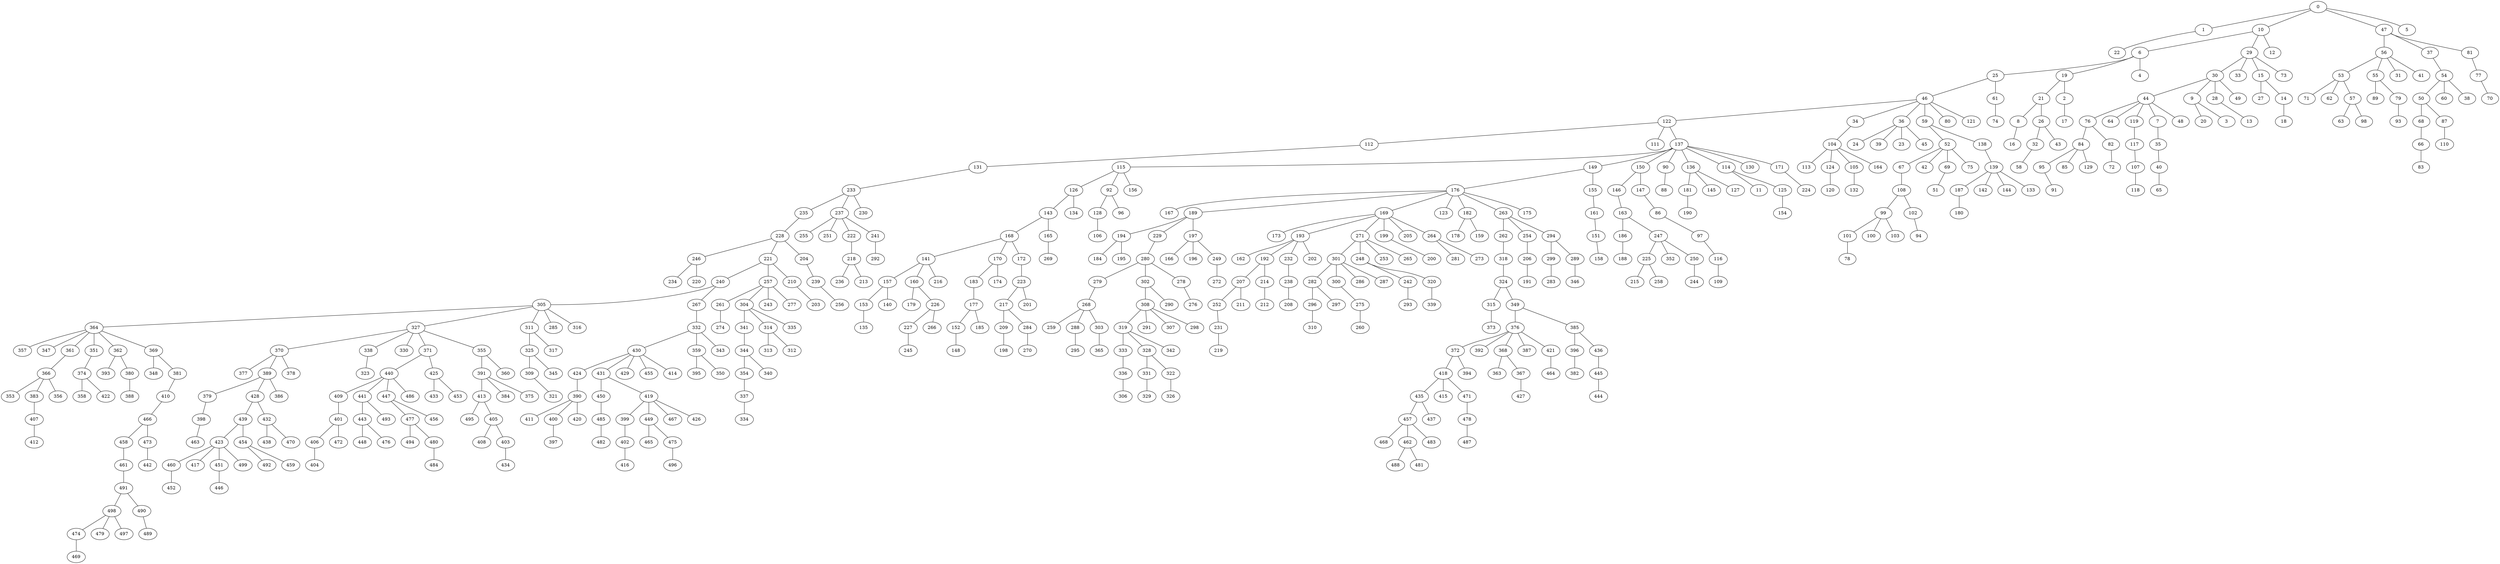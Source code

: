 graph 666{
0  [Label = "0 (0.00)"]
1  [Label = "1 (0.59)"]
10  [Label = "10 (0.90)"]
6  [Label = "6 (1.08)"]
47  [Label = "47 (1.10)"]
25  [Label = "25 (1.46)"]
19  [Label = "19 (1.57)"]
21  [Label = "21 (1.66)"]
2  [Label = "2 (1.75)"]
56  [Label = "56 (1.76)"]
46  [Label = "46 (1.87)"]
29  [Label = "29 (1.89)"]
30  [Label = "30 (1.97)"]
37  [Label = "37 (2.01)"]
54  [Label = "54 (2.03)"]
8  [Label = "8 (2.03)"]
122  [Label = "122 (2.05)"]
44  [Label = "44 (2.07)"]
4  [Label = "4 (2.08)"]
53  [Label = "53 (2.09)"]
55  [Label = "55 (2.13)"]
9  [Label = "9 (2.13)"]
34  [Label = "34 (2.16)"]
31  [Label = "31 (2.23)"]
20  [Label = "20 (2.30)"]
36  [Label = "36 (2.32)"]
50  [Label = "50 (2.33)"]
33  [Label = "33 (2.33)"]
112  [Label = "112 (2.36)"]
71  [Label = "71 (2.37)"]
76  [Label = "76 (2.45)"]
64  [Label = "64 (2.48)"]
59  [Label = "59 (2.48)"]
15  [Label = "15 (2.49)"]
5  [Label = "5 (2.49)"]
119  [Label = "119 (2.53)"]
28  [Label = "28 (2.54)"]
111  [Label = "111 (2.54)"]
137  [Label = "137 (2.55)"]
7  [Label = "7 (2.60)"]
24  [Label = "24 (2.62)"]
60  [Label = "60 (2.66)"]
26  [Label = "26 (2.67)"]
35  [Label = "35 (2.69)"]
38  [Label = "38 (2.69)"]
3  [Label = "3 (2.73)"]
40  [Label = "40 (2.75)"]
68  [Label = "68 (2.75)"]
52  [Label = "52 (2.82)"]
115  [Label = "115 (2.83)"]
67  [Label = "67 (2.88)"]
42  [Label = "42 (2.89)"]
22  [Label = "22 (2.89)"]
149  [Label = "149 (2.93)"]
27  [Label = "27 (2.93)"]
66  [Label = "66 (2.94)"]
39  [Label = "39 (3.00)"]
69  [Label = "69 (3.02)"]
80  [Label = "80 (3.03)"]
126  [Label = "126 (3.06)"]
51  [Label = "51 (3.08)"]
150  [Label = "150 (3.12)"]
83  [Label = "83 (3.14)"]
84  [Label = "84 (3.14)"]
90  [Label = "90 (3.15)"]
73  [Label = "73 (3.18)"]
62  [Label = "62 (3.21)"]
143  [Label = "143 (3.21)"]
117  [Label = "117 (3.21)"]
107  [Label = "107 (3.22)"]
121  [Label = "121 (3.24)"]
138  [Label = "138 (3.25)"]
81  [Label = "81 (3.25)"]
168  [Label = "168 (3.26)"]
12  [Label = "12 (3.26)"]
108  [Label = "108 (3.29)"]
139  [Label = "139 (3.31)"]
14  [Label = "14 (3.32)"]
13  [Label = "13 (3.32)"]
136  [Label = "136 (3.32)"]
104  [Label = "104 (3.33)"]
57  [Label = "57 (3.37)"]
131  [Label = "131 (3.38)"]
99  [Label = "99 (3.41)"]
63  [Label = "63 (3.43)"]
187  [Label = "187 (3.43)"]
146  [Label = "146 (3.44)"]
165  [Label = "165 (3.47)"]
176  [Label = "176 (3.47)"]
49  [Label = "49 (3.47)"]
17  [Label = "17 (3.48)"]
18  [Label = "18 (3.48)"]
98  [Label = "98 (3.52)"]
167  [Label = "167 (3.52)"]
32  [Label = "32 (3.53)"]
181  [Label = "181 (3.54)"]
114  [Label = "114 (3.57)"]
155  [Label = "155 (3.58)"]
82  [Label = "82 (3.58)"]
95  [Label = "95 (3.61)"]
161  [Label = "161 (3.63)"]
92  [Label = "92 (3.64)"]
189  [Label = "189 (3.64)"]
169  [Label = "169 (3.64)"]
113  [Label = "113 (3.64)"]
61  [Label = "61 (3.65)"]
141  [Label = "141 (3.65)"]
123  [Label = "123 (3.66)"]
170  [Label = "170 (3.67)"]
151  [Label = "151 (3.73)"]
102  [Label = "102 (3.74)"]
118  [Label = "118 (3.75)"]
145  [Label = "145 (3.75)"]
58  [Label = "58 (3.75)"]
130  [Label = "130 (3.78)"]
182  [Label = "182 (3.81)"]
183  [Label = "183 (3.84)"]
85  [Label = "85 (3.86)"]
142  [Label = "142 (3.86)"]
172  [Label = "172 (3.87)"]
94  [Label = "94 (3.88)"]
157  [Label = "157 (3.89)"]
173  [Label = "173 (3.89)"]
77  [Label = "77 (3.89)"]
156  [Label = "156 (3.90)"]
160  [Label = "160 (3.91)"]
89  [Label = "89 (3.92)"]
23  [Label = "23 (3.94)"]
75  [Label = "75 (3.94)"]
79  [Label = "79 (3.96)"]
101  [Label = "101 (3.98)"]
193  [Label = "193 (3.99)"]
153  [Label = "153 (4.00)"]
163  [Label = "163 (4.02)"]
158  [Label = "158 (4.02)"]
87  [Label = "87 (4.02)"]
41  [Label = "41 (4.05)"]
124  [Label = "124 (4.06)"]
70  [Label = "70 (4.08)"]
171  [Label = "171 (4.08)"]
134  [Label = "134 (4.08)"]
174  [Label = "174 (4.10)"]
179  [Label = "179 (4.11)"]
190  [Label = "190 (4.12)"]
65  [Label = "65 (4.12)"]
78  [Label = "78 (4.13)"]
178  [Label = "178 (4.15)"]
135  [Label = "135 (4.15)"]
159  [Label = "159 (4.17)"]
144  [Label = "144 (4.18)"]
91  [Label = "91 (4.18)"]
74  [Label = "74 (4.18)"]
233  [Label = "233 (4.20)"]
120  [Label = "120 (4.22)"]
128  [Label = "128 (4.23)"]
194  [Label = "194 (4.24)"]
105  [Label = "105 (4.24)"]
235  [Label = "235 (4.24)"]
72  [Label = "72 (4.25)"]
177  [Label = "177 (4.25)"]
229  [Label = "229 (4.26)"]
48  [Label = "48 (4.28)"]
271  [Label = "271 (4.29)"]
162  [Label = "162 (4.29)"]
11  [Label = "11 (4.31)"]
43  [Label = "43 (4.32)"]
199  [Label = "199 (4.33)"]
147  [Label = "147 (4.33)"]
133  [Label = "133 (4.34)"]
45  [Label = "45 (4.34)"]
152  [Label = "152 (4.35)"]
280  [Label = "280 (4.35)"]
86  [Label = "86 (4.40)"]
88  [Label = "88 (4.40)"]
192  [Label = "192 (4.41)"]
197  [Label = "197 (4.43)"]
100  [Label = "100 (4.45)"]
125  [Label = "125 (4.45)"]
232  [Label = "232 (4.49)"]
106  [Label = "106 (4.49)"]
186  [Label = "186 (4.52)"]
228  [Label = "228 (4.53)"]
96  [Label = "96 (4.54)"]
263  [Label = "263 (4.56)"]
246  [Label = "246 (4.58)"]
279  [Label = "279 (4.59)"]
93  [Label = "93 (4.59)"]
129  [Label = "129 (4.62)"]
166  [Label = "166 (4.62)"]
223  [Label = "223 (4.63)"]
221  [Label = "221 (4.64)"]
97  [Label = "97 (4.64)"]
140  [Label = "140 (4.64)"]
127  [Label = "127 (4.65)"]
240  [Label = "240 (4.66)"]
180  [Label = "180 (4.71)"]
237  [Label = "237 (4.72)"]
103  [Label = "103 (4.72)"]
207  [Label = "207 (4.72)"]
255  [Label = "255 (4.72)"]
205  [Label = "205 (4.74)"]
184  [Label = "184 (4.74)"]
251  [Label = "251 (4.75)"]
257  [Label = "257 (4.76)"]
217  [Label = "217 (4.76)"]
305  [Label = "305 (4.76)"]
234  [Label = "234 (4.79)"]
154  [Label = "154 (4.85)"]
262  [Label = "262 (4.85)"]
175  [Label = "175 (4.86)"]
268  [Label = "268 (4.86)"]
132  [Label = "132 (4.87)"]
222  [Label = "222 (4.90)"]
204  [Label = "204 (4.92)"]
259  [Label = "259 (4.93)"]
16  [Label = "16 (5.00)"]
195  [Label = "195 (5.00)"]
301  [Label = "301 (5.00)"]
239  [Label = "239 (5.03)"]
116  [Label = "116 (5.04)"]
109  [Label = "109 (5.04)"]
188  [Label = "188 (5.04)"]
261  [Label = "261 (5.09)"]
302  [Label = "302 (5.12)"]
185  [Label = "185 (5.14)"]
288  [Label = "288 (5.15)"]
164  [Label = "164 (5.18)"]
364  [Label = "364 (5.23)"]
264  [Label = "264 (5.24)"]
148  [Label = "148 (5.24)"]
226  [Label = "226 (5.26)"]
278  [Label = "278 (5.29)"]
254  [Label = "254 (5.31)"]
247  [Label = "247 (5.32)"]
218  [Label = "218 (5.35)"]
248  [Label = "248 (5.38)"]
238  [Label = "238 (5.38)"]
252  [Label = "252 (5.41)"]
304  [Label = "304 (5.41)"]
196  [Label = "196 (5.41)"]
206  [Label = "206 (5.42)"]
308  [Label = "308 (5.42)"]
191  [Label = "191 (5.42)"]
214  [Label = "214 (5.44)"]
110  [Label = "110 (5.45)"]
267  [Label = "267 (5.47)"]
295  [Label = "295 (5.48)"]
282  [Label = "282 (5.48)"]
300  [Label = "300 (5.48)"]
225  [Label = "225 (5.48)"]
294  [Label = "294 (5.49)"]
212  [Label = "212 (5.50)"]
269  [Label = "269 (5.55)"]
227  [Label = "227 (5.56)"]
242  [Label = "242 (5.57)"]
231  [Label = "231 (5.58)"]
209  [Label = "209 (5.59)"]
253  [Label = "253 (5.59)"]
215  [Label = "215 (5.60)"]
357  [Label = "357 (5.60)"]
299  [Label = "299 (5.61)"]
220  [Label = "220 (5.61)"]
258  [Label = "258 (5.62)"]
208  [Label = "208 (5.63)"]
249  [Label = "249 (5.64)"]
256  [Label = "256 (5.64)"]
236  [Label = "236 (5.65)"]
289  [Label = "289 (5.66)"]
224  [Label = "224 (5.66)"]
276  [Label = "276 (5.67)"]
201  [Label = "201 (5.67)"]
318  [Label = "318 (5.68)"]
265  [Label = "265 (5.71)"]
216  [Label = "216 (5.72)"]
200  [Label = "200 (5.73)"]
327  [Label = "327 (5.73)"]
324  [Label = "324 (5.74)"]
275  [Label = "275 (5.77)"]
311  [Label = "311 (5.81)"]
319  [Label = "319 (5.81)"]
296  [Label = "296 (5.81)"]
245  [Label = "245 (5.84)"]
291  [Label = "291 (5.84)"]
210  [Label = "210 (5.87)"]
283  [Label = "283 (5.88)"]
325  [Label = "325 (5.91)"]
341  [Label = "341 (5.93)"]
314  [Label = "314 (5.93)"]
203  [Label = "203 (5.94)"]
286  [Label = "286 (5.97)"]
370  [Label = "370 (5.99)"]
260  [Label = "260 (6.00)"]
332  [Label = "332 (6.04)"]
309  [Label = "309 (6.04)"]
347  [Label = "347 (6.05)"]
377  [Label = "377 (6.06)"]
281  [Label = "281 (6.07)"]
338  [Label = "338 (6.08)"]
293  [Label = "293 (6.10)"]
198  [Label = "198 (6.10)"]
307  [Label = "307 (6.13)"]
230  [Label = "230 (6.15)"]
313  [Label = "313 (6.16)"]
333  [Label = "333 (6.20)"]
284  [Label = "284 (6.20)"]
297  [Label = "297 (6.20)"]
274  [Label = "274 (6.21)"]
345  [Label = "345 (6.21)"]
273  [Label = "273 (6.25)"]
241  [Label = "241 (6.27)"]
361  [Label = "361 (6.28)"]
352  [Label = "352 (6.28)"]
330  [Label = "330 (6.28)"]
213  [Label = "213 (6.29)"]
287  [Label = "287 (6.30)"]
298  [Label = "298 (6.33)"]
250  [Label = "250 (6.34)"]
285  [Label = "285 (6.35)"]
312  [Label = "312 (6.39)"]
310  [Label = "310 (6.39)"]
303  [Label = "303 (6.39)"]
351  [Label = "351 (6.41)"]
315  [Label = "315 (6.41)"]
244  [Label = "244 (6.43)"]
335  [Label = "335 (6.44)"]
328  [Label = "328 (6.47)"]
344  [Label = "344 (6.48)"]
336  [Label = "336 (6.48)"]
354  [Label = "354 (6.53)"]
272  [Label = "272 (6.54)"]
243  [Label = "243 (6.56)"]
277  [Label = "277 (6.57)"]
266  [Label = "266 (6.60)"]
323  [Label = "323 (6.61)"]
340  [Label = "340 (6.68)"]
321  [Label = "321 (6.69)"]
331  [Label = "331 (6.70)"]
219  [Label = "219 (6.70)"]
430  [Label = "430 (6.72)"]
362  [Label = "362 (6.72)"]
211  [Label = "211 (6.73)"]
317  [Label = "317 (6.75)"]
349  [Label = "349 (6.75)"]
202  [Label = "202 (6.84)"]
376  [Label = "376 (6.88)"]
371  [Label = "371 (6.90)"]
389  [Label = "389 (6.94)"]
355  [Label = "355 (6.96)"]
322  [Label = "322 (6.97)"]
374  [Label = "374 (6.99)"]
391  [Label = "391 (6.99)"]
337  [Label = "337 (7.02)"]
372  [Label = "372 (7.04)"]
306  [Label = "306 (7.05)"]
385  [Label = "385 (7.06)"]
346  [Label = "346 (7.06)"]
379  [Label = "379 (7.08)"]
440  [Label = "440 (7.13)"]
334  [Label = "334 (7.15)"]
320  [Label = "320 (7.16)"]
339  [Label = "339 (7.21)"]
290  [Label = "290 (7.30)"]
425  [Label = "425 (7.30)"]
358  [Label = "358 (7.39)"]
359  [Label = "359 (7.40)"]
378  [Label = "378 (7.40)"]
366  [Label = "366 (7.40)"]
395  [Label = "395 (7.43)"]
413  [Label = "413 (7.44)"]
392  [Label = "392 (7.45)"]
365  [Label = "365 (7.48)"]
353  [Label = "353 (7.52)"]
369  [Label = "369 (7.55)"]
368  [Label = "368 (7.59)"]
373  [Label = "373 (7.60)"]
350  [Label = "350 (7.61)"]
409  [Label = "409 (7.64)"]
428  [Label = "428 (7.66)"]
424  [Label = "424 (7.67)"]
316  [Label = "316 (7.70)"]
439  [Label = "439 (7.70)"]
348  [Label = "348 (7.70)"]
360  [Label = "360 (7.71)"]
386  [Label = "386 (7.71)"]
390  [Label = "390 (7.79)"]
343  [Label = "343 (7.79)"]
401  [Label = "401 (7.82)"]
418  [Label = "418 (7.84)"]
381  [Label = "381 (7.86)"]
292  [Label = "292 (7.95)"]
383  [Label = "383 (7.97)"]
396  [Label = "396 (7.99)"]
431  [Label = "431 (7.99)"]
342  [Label = "342 (8.02)"]
326  [Label = "326 (8.12)"]
270  [Label = "270 (8.14)"]
495  [Label = "495 (8.16)"]
407  [Label = "407 (8.18)"]
329  [Label = "329 (8.22)"]
435  [Label = "435 (8.23)"]
406  [Label = "406 (8.27)"]
411  [Label = "411 (8.35)"]
393  [Label = "393 (8.36)"]
387  [Label = "387 (8.40)"]
450  [Label = "450 (8.43)"]
419  [Label = "419 (8.44)"]
382  [Label = "382 (8.45)"]
363  [Label = "363 (8.45)"]
399  [Label = "399 (8.46)"]
410  [Label = "410 (8.47)"]
356  [Label = "356 (8.48)"]
432  [Label = "432 (8.52)"]
384  [Label = "384 (8.52)"]
415  [Label = "415 (8.54)"]
441  [Label = "441 (8.54)"]
400  [Label = "400 (8.54)"]
449  [Label = "449 (8.57)"]
375  [Label = "375 (8.60)"]
438  [Label = "438 (8.60)"]
466  [Label = "466 (8.64)"]
423  [Label = "423 (8.65)"]
397  [Label = "397 (8.65)"]
380  [Label = "380 (8.65)"]
457  [Label = "457 (8.71)"]
467  [Label = "467 (8.73)"]
405  [Label = "405 (8.77)"]
436  [Label = "436 (8.77)"]
398  [Label = "398 (8.78)"]
402  [Label = "402 (8.78)"]
422  [Label = "422 (8.79)"]
465  [Label = "465 (8.83)"]
408  [Label = "408 (8.85)"]
460  [Label = "460 (8.89)"]
388  [Label = "388 (8.89)"]
429  [Label = "429 (8.94)"]
447  [Label = "447 (8.96)"]
404  [Label = "404 (8.97)"]
477  [Label = "477 (9.01)"]
437  [Label = "437 (9.02)"]
367  [Label = "367 (9.03)"]
394  [Label = "394 (9.04)"]
486  [Label = "486 (9.07)"]
417  [Label = "417 (9.10)"]
475  [Label = "475 (9.10)"]
455  [Label = "455 (9.13)"]
468  [Label = "468 (9.14)"]
426  [Label = "426 (9.20)"]
463  [Label = "463 (9.24)"]
456  [Label = "456 (9.26)"]
458  [Label = "458 (9.27)"]
485  [Label = "485 (9.30)"]
462  [Label = "462 (9.32)"]
416  [Label = "416 (9.35)"]
421  [Label = "421 (9.38)"]
454  [Label = "454 (9.38)"]
445  [Label = "445 (9.38)"]
461  [Label = "461 (9.43)"]
491  [Label = "491 (9.43)"]
414  [Label = "414 (9.44)"]
433  [Label = "433 (9.48)"]
488  [Label = "488 (9.53)"]
420  [Label = "420 (9.59)"]
492  [Label = "492 (9.59)"]
496  [Label = "496 (9.63)"]
443  [Label = "443 (9.63)"]
448  [Label = "448 (9.65)"]
444  [Label = "444 (9.66)"]
412  [Label = "412 (9.69)"]
498  [Label = "498 (9.72)"]
403  [Label = "403 (9.76)"]
472  [Label = "472 (9.77)"]
473  [Label = "473 (9.78)"]
453  [Label = "453 (9.83)"]
427  [Label = "427 (9.83)"]
474  [Label = "474 (9.86)"]
469  [Label = "469 (9.87)"]
451  [Label = "451 (9.95)"]
482  [Label = "482 (10.00)"]
446  [Label = "446 (10.04)"]
459  [Label = "459 (10.11)"]
483  [Label = "483 (10.17)"]
494  [Label = "494 (10.19)"]
471  [Label = "471 (10.23)"]
478  [Label = "478 (10.29)"]
490  [Label = "490 (10.34)"]
479  [Label = "479 (10.39)"]
476  [Label = "476 (10.54)"]
442  [Label = "442 (10.55)"]
464  [Label = "464 (10.57)"]
452  [Label = "452 (10.58)"]
481  [Label = "481 (10.59)"]
487  [Label = "487 (10.83)"]
480  [Label = "480 (11.16)"]
499  [Label = "499 (11.19)"]
434  [Label = "434 (11.25)"]
489  [Label = "489 (11.36)"]
484  [Label = "484 (11.37)"]
470  [Label = "470 (11.39)"]
497  [Label = "497 (11.58)"]
493  [Label = "493 (12.34)"]

0--1  [Label = "0.59"]
0--10  [Label = "0.90"]
10--6  [Label = "0.18"]
0--47  [Label = "1.10"]
6--25  [Label = "0.38"]
6--19  [Label = "0.49"]
19--21  [Label = "0.09"]
19--2  [Label = "0.18"]
47--56  [Label = "0.66"]
25--46  [Label = "0.40"]
10--29  [Label = "0.99"]
29--30  [Label = "0.08"]
47--37  [Label = "0.91"]
37--54  [Label = "0.02"]
21--8  [Label = "0.37"]
46--122  [Label = "0.19"]
30--44  [Label = "0.10"]
6--4  [Label = "1.00"]
56--53  [Label = "0.33"]
56--55  [Label = "0.37"]
30--9  [Label = "0.17"]
46--34  [Label = "0.29"]
56--31  [Label = "0.47"]
9--20  [Label = "0.17"]
46--36  [Label = "0.45"]
54--50  [Label = "0.30"]
29--33  [Label = "0.44"]
122--112  [Label = "0.30"]
53--71  [Label = "0.28"]
44--76  [Label = "0.39"]
44--64  [Label = "0.41"]
46--59  [Label = "0.61"]
29--15  [Label = "0.60"]
0--5  [Label = "2.49"]
44--119  [Label = "0.46"]
30--28  [Label = "0.57"]
122--111  [Label = "0.49"]
122--137  [Label = "0.49"]
44--7  [Label = "0.53"]
36--24  [Label = "0.30"]
54--60  [Label = "0.63"]
21--26  [Label = "1.02"]
7--35  [Label = "0.09"]
54--38  [Label = "0.66"]
9--3  [Label = "0.60"]
35--40  [Label = "0.06"]
50--68  [Label = "0.42"]
59--52  [Label = "0.34"]
137--115  [Label = "0.28"]
52--67  [Label = "0.06"]
52--42  [Label = "0.07"]
1--22  [Label = "2.30"]
137--149  [Label = "0.38"]
15--27  [Label = "0.44"]
68--66  [Label = "0.18"]
36--39  [Label = "0.68"]
52--69  [Label = "0.21"]
46--80  [Label = "1.16"]
115--126  [Label = "0.23"]
69--51  [Label = "0.06"]
137--150  [Label = "0.57"]
66--83  [Label = "0.20"]
76--84  [Label = "0.69"]
137--90  [Label = "0.60"]
29--73  [Label = "1.30"]
53--62  [Label = "1.12"]
126--143  [Label = "0.15"]
119--117  [Label = "0.69"]
117--107  [Label = "0.01"]
46--121  [Label = "1.38"]
59--138  [Label = "0.77"]
47--81  [Label = "2.15"]
143--168  [Label = "0.05"]
10--12  [Label = "2.36"]
67--108  [Label = "0.41"]
138--139  [Label = "0.06"]
15--14  [Label = "0.83"]
28--13  [Label = "0.78"]
137--136  [Label = "0.78"]
34--104  [Label = "1.17"]
53--57  [Label = "1.28"]
112--131  [Label = "1.03"]
108--99  [Label = "0.12"]
57--63  [Label = "0.06"]
139--187  [Label = "0.11"]
150--146  [Label = "0.32"]
143--165  [Label = "0.25"]
149--176  [Label = "0.55"]
30--49  [Label = "1.50"]
2--17  [Label = "1.73"]
14--18  [Label = "0.16"]
57--98  [Label = "0.15"]
176--167  [Label = "0.05"]
26--32  [Label = "0.86"]
136--181  [Label = "0.21"]
137--114  [Label = "1.02"]
149--155  [Label = "0.65"]
76--82  [Label = "1.13"]
84--95  [Label = "0.47"]
155--161  [Label = "0.05"]
115--92  [Label = "0.81"]
176--189  [Label = "0.16"]
176--169  [Label = "0.17"]
104--113  [Label = "0.31"]
25--61  [Label = "2.19"]
168--141  [Label = "0.39"]
176--123  [Label = "0.19"]
168--170  [Label = "0.41"]
161--151  [Label = "0.10"]
108--102  [Label = "0.44"]
107--118  [Label = "0.52"]
136--145  [Label = "0.42"]
32--58  [Label = "0.22"]
137--130  [Label = "1.23"]
176--182  [Label = "0.34"]
170--183  [Label = "0.16"]
84--85  [Label = "0.72"]
139--142  [Label = "0.55"]
168--172  [Label = "0.60"]
102--94  [Label = "0.15"]
141--157  [Label = "0.24"]
169--173  [Label = "0.25"]
81--77  [Label = "0.64"]
115--156  [Label = "1.07"]
141--160  [Label = "0.25"]
55--89  [Label = "1.78"]
36--23  [Label = "1.62"]
52--75  [Label = "1.12"]
55--79  [Label = "1.83"]
99--101  [Label = "0.57"]
169--193  [Label = "0.35"]
157--153  [Label = "0.11"]
146--163  [Label = "0.58"]
151--158  [Label = "0.29"]
50--87  [Label = "1.70"]
56--41  [Label = "2.29"]
104--124  [Label = "0.74"]
77--70  [Label = "0.18"]
137--171  [Label = "1.54"]
126--134  [Label = "1.02"]
170--174  [Label = "0.43"]
160--179  [Label = "0.20"]
181--190  [Label = "0.58"]
40--65  [Label = "1.37"]
101--78  [Label = "0.15"]
182--178  [Label = "0.33"]
153--135  [Label = "0.15"]
182--159  [Label = "0.35"]
139--144  [Label = "0.86"]
95--91  [Label = "0.56"]
61--74  [Label = "0.53"]
131--233  [Label = "0.82"]
124--120  [Label = "0.16"]
92--128  [Label = "0.60"]
189--194  [Label = "0.60"]
104--105  [Label = "0.91"]
233--235  [Label = "0.04"]
82--72  [Label = "0.67"]
183--177  [Label = "0.41"]
189--229  [Label = "0.63"]
44--48  [Label = "2.22"]
169--271  [Label = "0.65"]
193--162  [Label = "0.30"]
114--11  [Label = "0.74"]
26--43  [Label = "1.65"]
169--199  [Label = "0.69"]
150--147  [Label = "1.22"]
139--133  [Label = "1.03"]
36--45  [Label = "2.02"]
177--152  [Label = "0.09"]
229--280  [Label = "0.09"]
147--86  [Label = "0.07"]
90--88  [Label = "1.26"]
193--192  [Label = "0.43"]
189--197  [Label = "0.79"]
99--100  [Label = "1.04"]
114--125  [Label = "0.88"]
193--232  [Label = "0.50"]
128--106  [Label = "0.26"]
163--186  [Label = "0.51"]
235--228  [Label = "0.28"]
92--96  [Label = "0.90"]
176--263  [Label = "1.09"]
228--246  [Label = "0.05"]
280--279  [Label = "0.24"]
79--93  [Label = "0.63"]
84--129  [Label = "1.48"]
197--166  [Label = "0.19"]
172--223  [Label = "0.76"]
228--221  [Label = "0.11"]
86--97  [Label = "0.24"]
157--140  [Label = "0.75"]
136--127  [Label = "1.32"]
221--240  [Label = "0.02"]
187--180  [Label = "1.28"]
233--237  [Label = "0.52"]
99--103  [Label = "1.31"]
192--207  [Label = "0.31"]
237--255  [Label = "0.01"]
169--205  [Label = "1.10"]
194--184  [Label = "0.51"]
237--251  [Label = "0.04"]
221--257  [Label = "0.12"]
223--217  [Label = "0.13"]
240--305  [Label = "0.10"]
246--234  [Label = "0.21"]
125--154  [Label = "0.40"]
263--262  [Label = "0.28"]
176--175  [Label = "1.39"]
279--268  [Label = "0.28"]
105--132  [Label = "0.63"]
237--222  [Label = "0.18"]
228--204  [Label = "0.40"]
268--259  [Label = "0.06"]
8--16  [Label = "2.97"]
194--195  [Label = "0.76"]
271--301  [Label = "0.72"]
204--239  [Label = "0.11"]
97--116  [Label = "0.40"]
116--109  [Label = "0.00"]
186--188  [Label = "0.52"]
257--261  [Label = "0.33"]
280--302  [Label = "0.77"]
177--185  [Label = "0.89"]
268--288  [Label = "0.29"]
104--164  [Label = "1.86"]
305--364  [Label = "0.47"]
169--264  [Label = "1.60"]
152--148  [Label = "0.90"]
160--226  [Label = "1.35"]
280--278  [Label = "0.94"]
263--254  [Label = "0.75"]
163--247  [Label = "1.30"]
222--218  [Label = "0.45"]
271--248  [Label = "1.09"]
232--238  [Label = "0.89"]
207--252  [Label = "0.68"]
257--304  [Label = "0.65"]
197--196  [Label = "0.99"]
254--206  [Label = "0.11"]
302--308  [Label = "0.29"]
206--191  [Label = "0.00"]
192--214  [Label = "1.03"]
87--110  [Label = "1.43"]
240--267  [Label = "0.81"]
288--295  [Label = "0.33"]
301--282  [Label = "0.48"]
301--300  [Label = "0.48"]
247--225  [Label = "0.17"]
263--294  [Label = "0.93"]
214--212  [Label = "0.06"]
165--269  [Label = "2.09"]
226--227  [Label = "0.31"]
248--242  [Label = "0.20"]
252--231  [Label = "0.18"]
217--209  [Label = "0.82"]
271--253  [Label = "1.30"]
225--215  [Label = "0.12"]
364--357  [Label = "0.38"]
294--299  [Label = "0.12"]
246--220  [Label = "1.03"]
225--258  [Label = "0.14"]
238--208  [Label = "0.25"]
197--249  [Label = "1.22"]
239--256  [Label = "0.61"]
218--236  [Label = "0.30"]
294--289  [Label = "0.17"]
171--224  [Label = "1.57"]
278--276  [Label = "0.39"]
223--201  [Label = "1.04"]
262--318  [Label = "0.84"]
271--265  [Label = "1.42"]
141--216  [Label = "2.06"]
199--200  [Label = "1.39"]
305--327  [Label = "0.97"]
318--324  [Label = "0.06"]
300--275  [Label = "0.29"]
305--311  [Label = "1.05"]
308--319  [Label = "0.39"]
282--296  [Label = "0.33"]
227--245  [Label = "0.28"]
308--291  [Label = "0.42"]
221--210  [Label = "1.24"]
299--283  [Label = "0.27"]
311--325  [Label = "0.10"]
304--341  [Label = "0.52"]
304--314  [Label = "0.52"]
210--203  [Label = "0.07"]
301--286  [Label = "0.97"]
327--370  [Label = "0.26"]
275--260  [Label = "0.22"]
267--332  [Label = "0.57"]
325--309  [Label = "0.13"]
364--347  [Label = "0.82"]
370--377  [Label = "0.07"]
264--281  [Label = "0.83"]
327--338  [Label = "0.35"]
242--293  [Label = "0.53"]
209--198  [Label = "0.51"]
308--307  [Label = "0.71"]
233--230  [Label = "1.95"]
314--313  [Label = "0.23"]
319--333  [Label = "0.39"]
217--284  [Label = "1.44"]
282--297  [Label = "0.72"]
261--274  [Label = "1.12"]
325--345  [Label = "0.30"]
264--273  [Label = "1.01"]
237--241  [Label = "1.55"]
364--361  [Label = "1.05"]
247--352  [Label = "0.96"]
327--330  [Label = "0.55"]
218--213  [Label = "0.94"]
301--287  [Label = "1.30"]
308--298  [Label = "0.91"]
247--250  [Label = "1.02"]
305--285  [Label = "1.58"]
314--312  [Label = "0.45"]
296--310  [Label = "0.58"]
268--303  [Label = "1.53"]
364--351  [Label = "1.18"]
324--315  [Label = "0.67"]
250--244  [Label = "0.09"]
304--335  [Label = "1.03"]
319--328  [Label = "0.66"]
341--344  [Label = "0.55"]
333--336  [Label = "0.28"]
344--354  [Label = "0.05"]
249--272  [Label = "0.90"]
257--243  [Label = "1.80"]
257--277  [Label = "1.81"]
226--266  [Label = "1.34"]
338--323  [Label = "0.53"]
344--340  [Label = "0.20"]
309--321  [Label = "0.65"]
328--331  [Label = "0.22"]
231--219  [Label = "1.12"]
332--430  [Label = "0.68"]
364--362  [Label = "1.50"]
207--211  [Label = "2.01"]
311--317  [Label = "0.94"]
324--349  [Label = "1.01"]
193--202  [Label = "2.85"]
349--376  [Label = "0.13"]
327--371  [Label = "1.17"]
370--389  [Label = "0.95"]
327--355  [Label = "1.23"]
328--322  [Label = "0.50"]
351--374  [Label = "0.58"]
355--391  [Label = "0.03"]
354--337  [Label = "0.50"]
376--372  [Label = "0.16"]
336--306  [Label = "0.57"]
349--385  [Label = "0.31"]
289--346  [Label = "1.40"]
389--379  [Label = "0.14"]
371--440  [Label = "0.23"]
337--334  [Label = "0.13"]
248--320  [Label = "1.79"]
320--339  [Label = "0.05"]
302--290  [Label = "2.17"]
371--425  [Label = "0.40"]
374--358  [Label = "0.40"]
332--359  [Label = "1.36"]
370--378  [Label = "1.41"]
361--366  [Label = "1.13"]
359--395  [Label = "0.03"]
391--413  [Label = "0.45"]
376--392  [Label = "0.58"]
303--365  [Label = "1.08"]
366--353  [Label = "0.11"]
364--369  [Label = "2.32"]
376--368  [Label = "0.71"]
315--373  [Label = "1.18"]
359--350  [Label = "0.21"]
440--409  [Label = "0.51"]
389--428  [Label = "0.72"]
430--424  [Label = "0.95"]
305--316  [Label = "2.93"]
428--439  [Label = "0.05"]
369--348  [Label = "0.15"]
355--360  [Label = "0.75"]
389--386  [Label = "0.78"]
424--390  [Label = "0.13"]
332--343  [Label = "1.75"]
409--401  [Label = "0.18"]
372--418  [Label = "0.80"]
369--381  [Label = "0.31"]
241--292  [Label = "1.68"]
366--383  [Label = "0.57"]
385--396  [Label = "0.93"]
430--431  [Label = "1.27"]
319--342  [Label = "2.21"]
322--326  [Label = "1.15"]
284--270  [Label = "1.94"]
413--495  [Label = "0.72"]
383--407  [Label = "0.21"]
331--329  [Label = "1.52"]
418--435  [Label = "0.39"]
401--406  [Label = "0.45"]
390--411  [Label = "0.56"]
362--393  [Label = "1.64"]
376--387  [Label = "1.52"]
431--450  [Label = "0.44"]
431--419  [Label = "0.45"]
396--382  [Label = "0.46"]
368--363  [Label = "0.86"]
419--399  [Label = "0.02"]
381--410  [Label = "0.61"]
366--356  [Label = "1.08"]
428--432  [Label = "0.86"]
391--384  [Label = "1.53"]
418--415  [Label = "0.70"]
440--441  [Label = "1.41"]
390--400  [Label = "0.75"]
419--449  [Label = "0.13"]
391--375  [Label = "1.61"]
432--438  [Label = "0.09"]
410--466  [Label = "0.16"]
439--423  [Label = "0.94"]
400--397  [Label = "0.10"]
362--380  [Label = "1.93"]
435--457  [Label = "0.48"]
419--467  [Label = "0.29"]
413--405  [Label = "1.32"]
385--436  [Label = "1.71"]
379--398  [Label = "1.70"]
399--402  [Label = "0.32"]
374--422  [Label = "1.80"]
449--465  [Label = "0.26"]
405--408  [Label = "0.09"]
423--460  [Label = "0.24"]
380--388  [Label = "0.24"]
430--429  [Label = "2.22"]
440--447  [Label = "1.84"]
406--404  [Label = "0.70"]
447--477  [Label = "0.05"]
435--437  [Label = "0.79"]
368--367  [Label = "1.44"]
372--394  [Label = "2.01"]
440--486  [Label = "1.95"]
423--417  [Label = "0.45"]
449--475  [Label = "0.53"]
430--455  [Label = "2.41"]
457--468  [Label = "0.44"]
419--426  [Label = "0.76"]
398--463  [Label = "0.47"]
447--456  [Label = "0.30"]
466--458  [Label = "0.63"]
450--485  [Label = "0.87"]
457--462  [Label = "0.61"]
402--416  [Label = "0.57"]
376--421  [Label = "2.50"]
439--454  [Label = "1.68"]
436--445  [Label = "0.61"]
458--461  [Label = "0.15"]
461--491  [Label = "0.01"]
430--414  [Label = "2.72"]
425--433  [Label = "2.18"]
462--488  [Label = "0.21"]
390--420  [Label = "1.80"]
454--492  [Label = "0.21"]
475--496  [Label = "0.53"]
441--443  [Label = "1.09"]
443--448  [Label = "0.02"]
445--444  [Label = "0.28"]
407--412  [Label = "1.51"]
491--498  [Label = "0.29"]
405--403  [Label = "0.99"]
401--472  [Label = "1.96"]
466--473  [Label = "1.15"]
425--453  [Label = "2.52"]
367--427  [Label = "0.79"]
498--474  [Label = "0.14"]
474--469  [Label = "0.01"]
423--451  [Label = "1.30"]
485--482  [Label = "0.69"]
451--446  [Label = "0.09"]
454--459  [Label = "0.72"]
457--483  [Label = "1.46"]
477--494  [Label = "1.18"]
418--471  [Label = "2.39"]
471--478  [Label = "0.06"]
491--490  [Label = "0.90"]
498--479  [Label = "0.67"]
443--476  [Label = "0.90"]
473--442  [Label = "0.77"]
421--464  [Label = "1.19"]
460--452  [Label = "1.69"]
462--481  [Label = "1.27"]
478--487  [Label = "0.55"]
477--480  [Label = "2.15"]
423--499  [Label = "2.54"]
403--434  [Label = "1.49"]
490--489  [Label = "1.02"]
480--484  [Label = "0.22"]
432--470  [Label = "2.87"]
498--497  [Label = "1.86"]
441--493  [Label = "3.80"]
}
